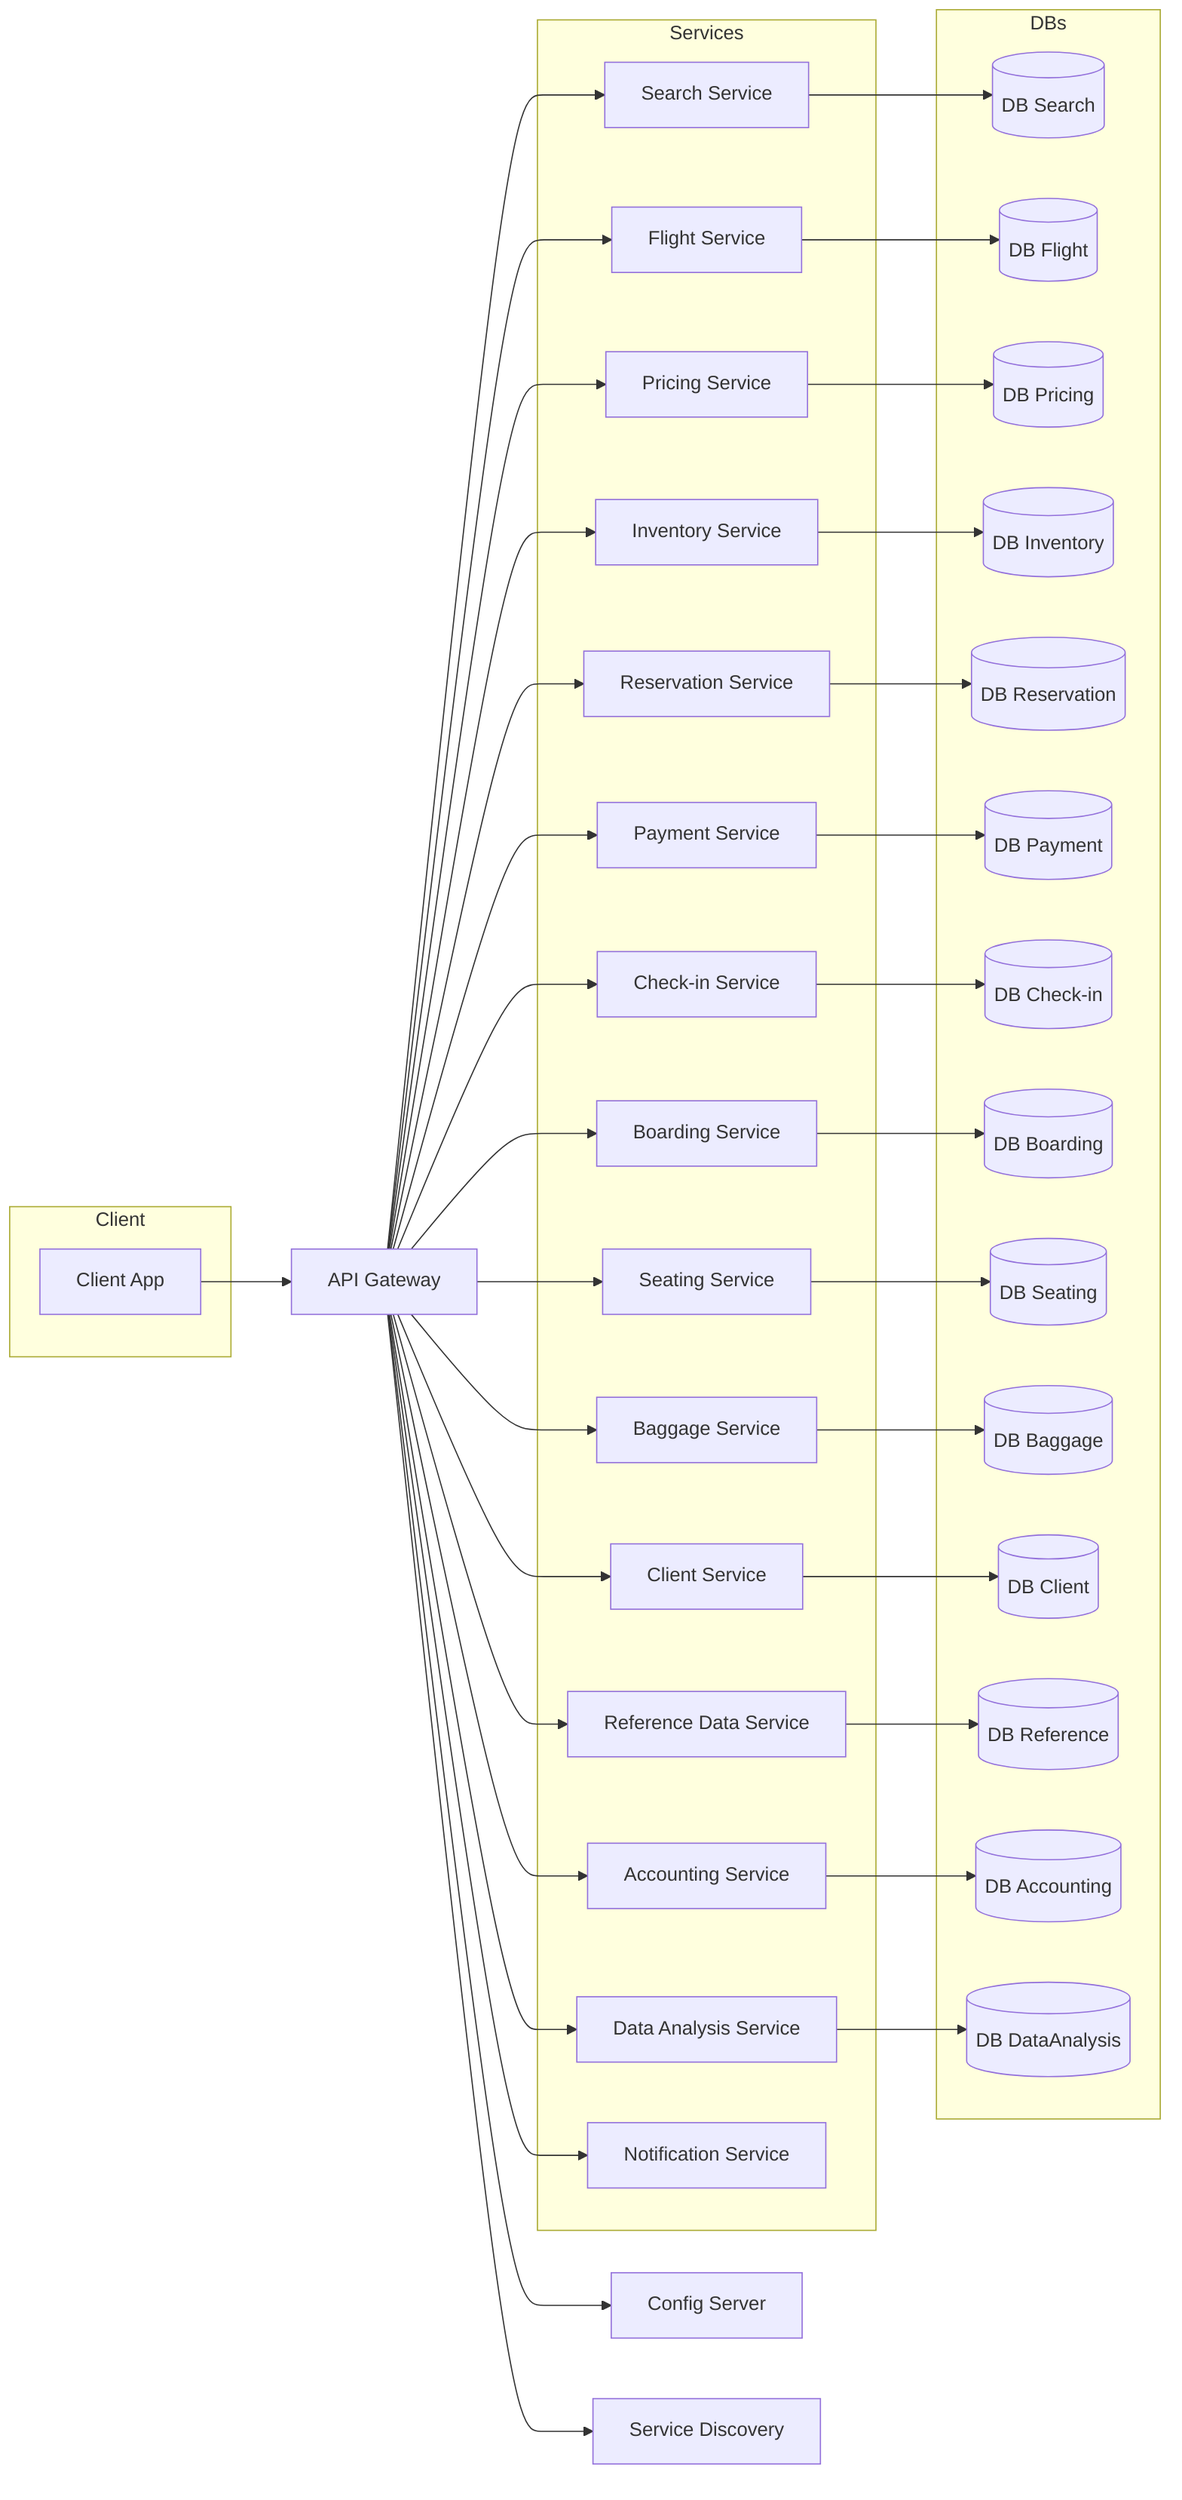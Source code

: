 graph LR
  %% Client
  subgraph Client
    ClientApp[Client App]
  end

    ClientApp --> APIGateway[API Gateway]
    APIGateway --> ConfigServer[Config Server]
    APIGateway --> Discovery[Service Discovery]

    APIGateway --> Search[Search Service]
    APIGateway --> Flight[Flight Service]
    APIGateway --> Pricing[Pricing Service]
    APIGateway --> Inventory[Inventory Service]
    APIGateway --> Reservation[Reservation Service]
    APIGateway --> Payment[Payment Service]
    APIGateway --> CheckIn[Check-in Service]
    APIGateway --> Boarding[Boarding Service]
    APIGateway --> Seating[Seating Service]
    APIGateway --> Baggage[Baggage Service]
    APIGateway --> ClientS[Client Service]
    APIGateway --> Reference[Reference Data Service]
    APIGateway --> Accounting[Accounting Service]
    APIGateway --> DataAnalysis[Data Analysis Service]
    APIGateway --> Notification[Notification Service]

  subgraph Services
    Search
    Flight
    Pricing
    Inventory
    Reservation
    Payment
    CheckIn
    Boarding
    Seating
    Baggage
    ClientS
    Reference
    Accounting
    DataAnalysis
    Notification
  end

  %% Bases de données par service
  subgraph DBs
    DB_Search[(DB Search)]
    DB_Flight[(DB Flight)]
    DB_Pricing[(DB Pricing)]
    DB_Inventory[(DB Inventory)]
    DB_Reservation[(DB Reservation)]
    DB_Payment[(DB Payment)]
    DB_CheckIn[(DB Check-in)]
    DB_Boarding[(DB Boarding)]
    DB_Seating[(DB Seating)]
    DB_Baggage[(DB Baggage)]
    DB_Client[(DB Client)]
    DB_Reference[(DB Reference)]
    DB_Accounting[(DB Accounting)]
    DB_DataAnalysis[(DB DataAnalysis)]
  end

  %% Connexions DB
  Search      --> DB_Search
  Flight      --> DB_Flight
  Pricing     --> DB_Pricing
  Inventory   --> DB_Inventory
  Reservation --> DB_Reservation
  Payment     --> DB_Payment
  CheckIn     --> DB_CheckIn
  Boarding    --> DB_Boarding
  Seating     --> DB_Seating
  Baggage     --> DB_Baggage
  ClientS  --> DB_Client
  Reference   --> DB_Reference
  Accounting  --> DB_Accounting
  DataAnalysis--> DB_DataAnalysis